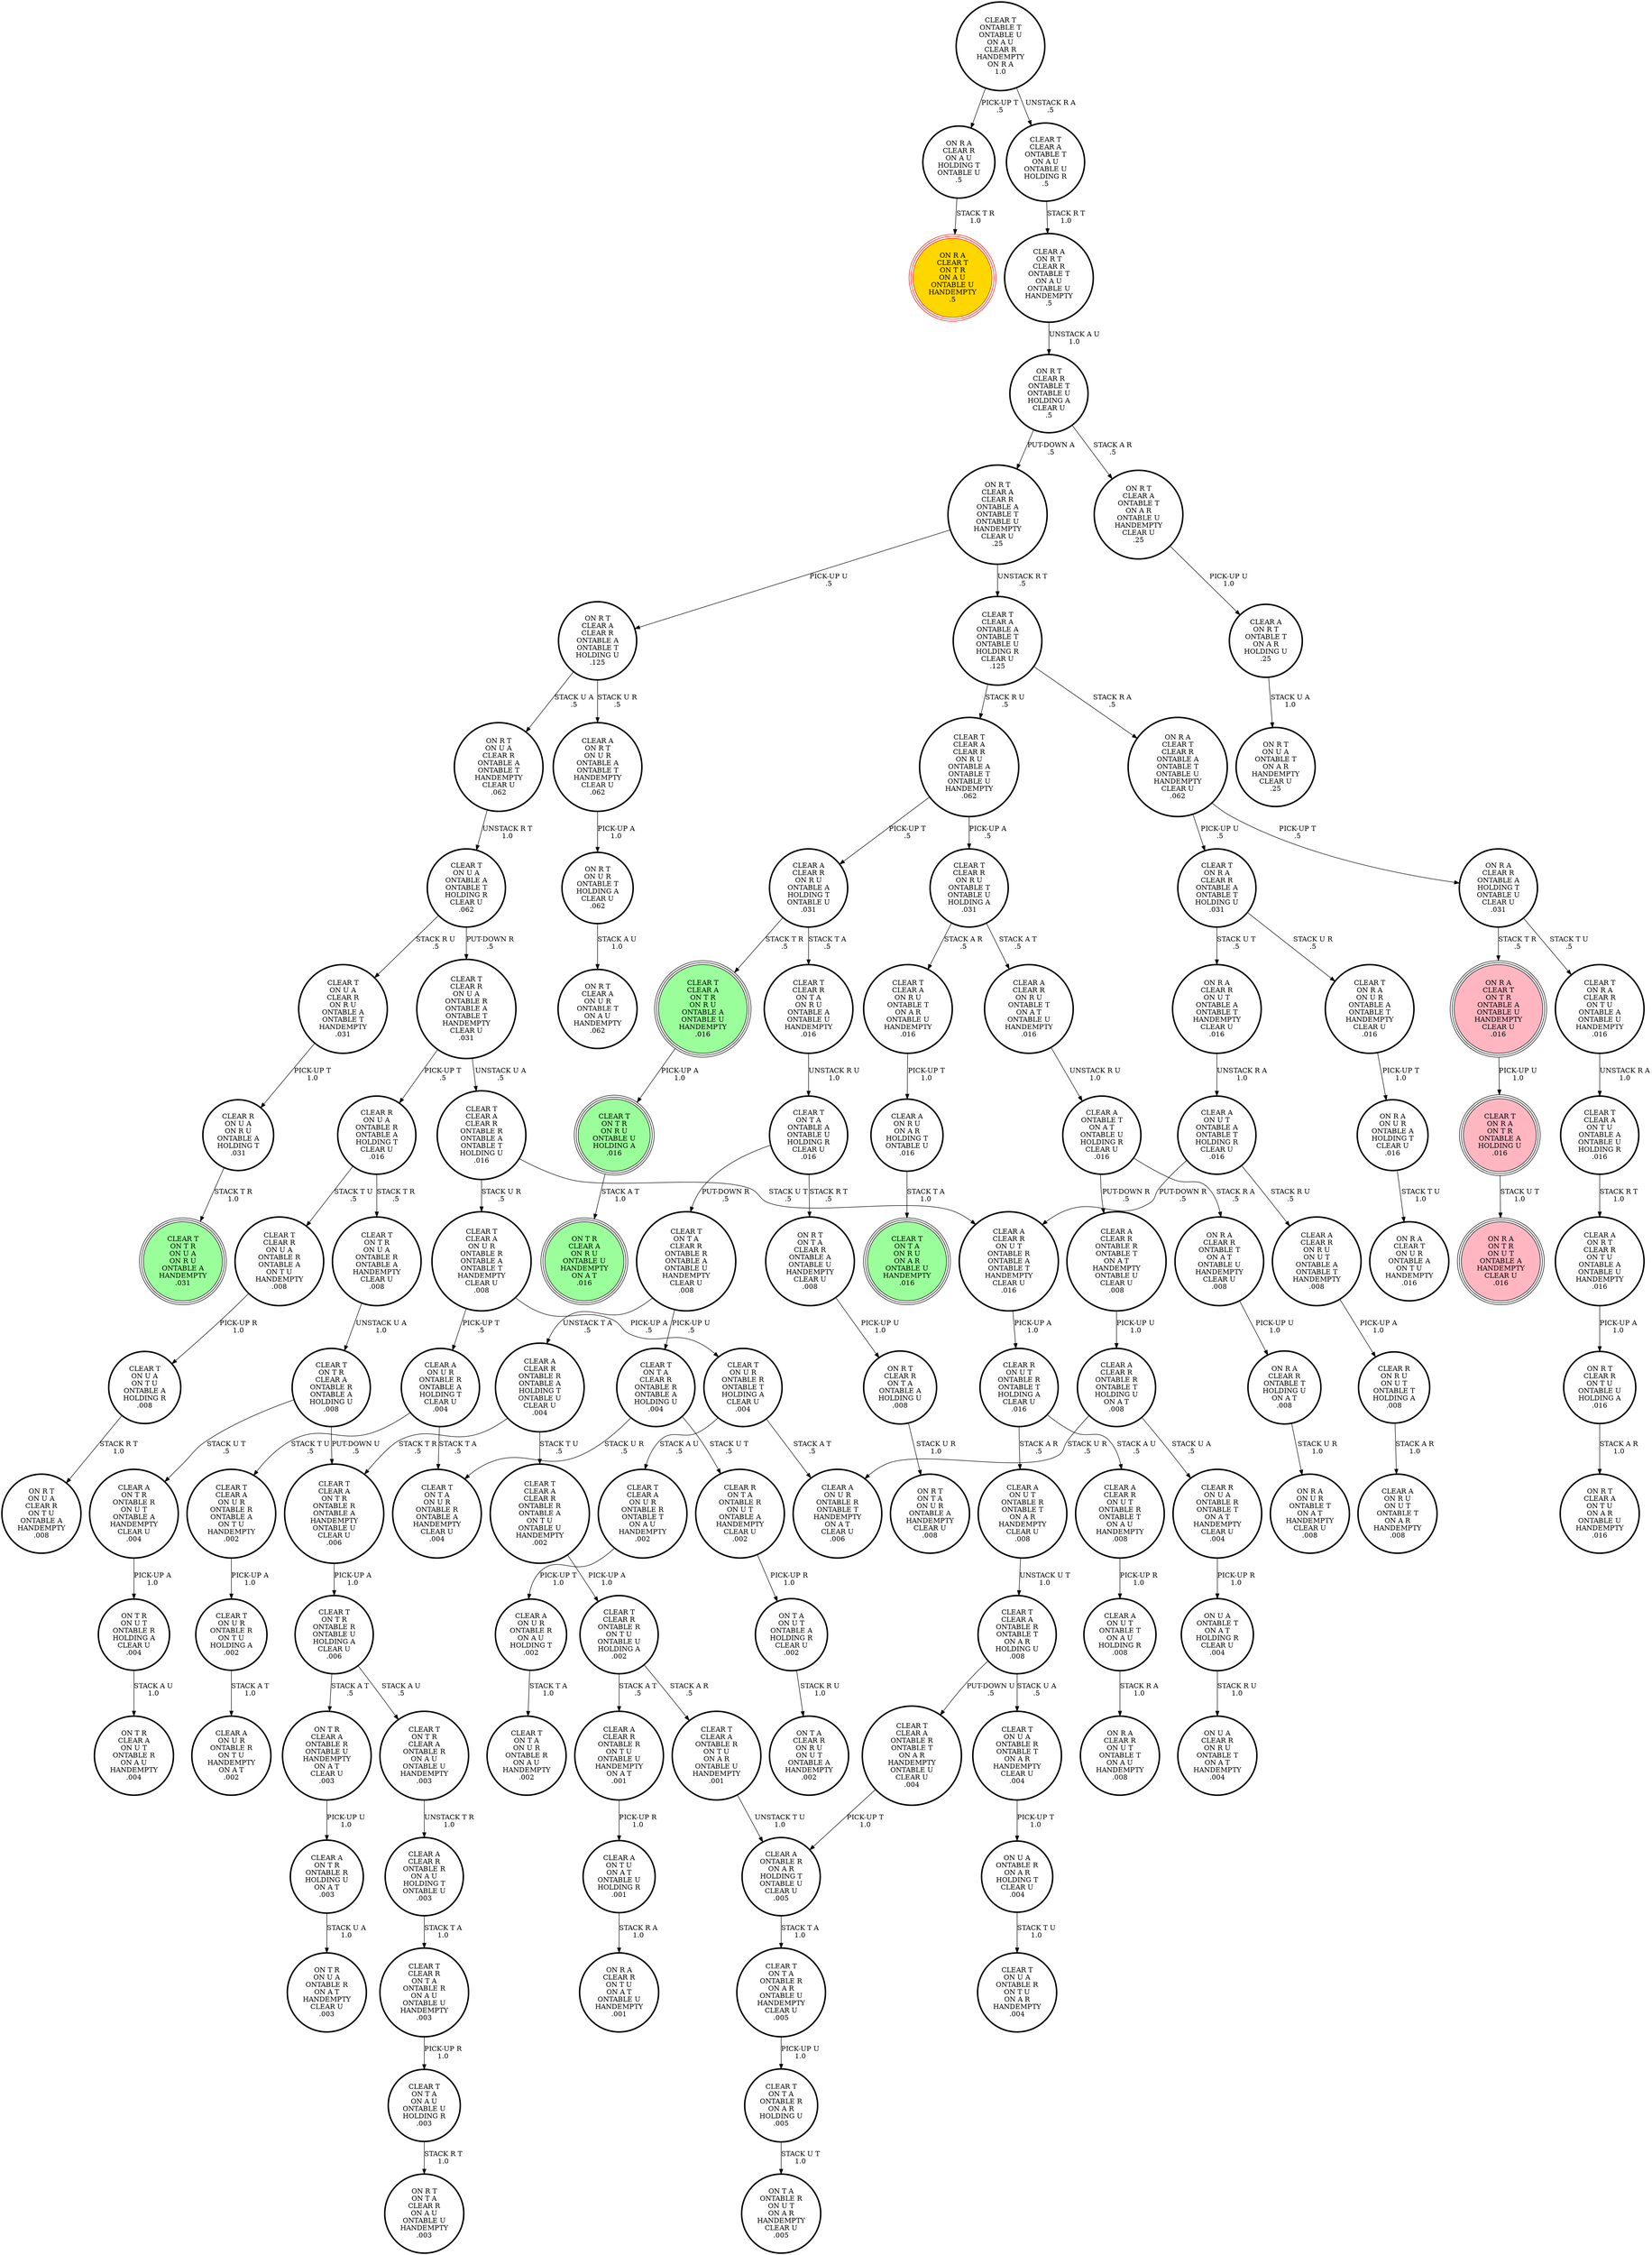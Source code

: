 digraph {
"CLEAR A\nON U R\nONTABLE R\nON A U\nHOLDING T\n.002\n" -> "CLEAR T\nON T A\nON U R\nONTABLE R\nON A U\nHANDEMPTY\n.002\n"[label="STACK T A\n1.0\n"];
"CLEAR T\nCLEAR A\nCLEAR R\nONTABLE R\nONTABLE A\nON T U\nONTABLE U\nHANDEMPTY\n.002\n" -> "CLEAR T\nCLEAR R\nONTABLE R\nON T U\nONTABLE U\nHOLDING A\n.002\n"[label="PICK-UP A\n1.0\n"];
"CLEAR A\nCLEAR R\nONTABLE R\nON T U\nONTABLE U\nHANDEMPTY\nON A T\n.001\n" -> "CLEAR A\nON T U\nON A T\nONTABLE U\nHOLDING R\n.001\n"[label="PICK-UP R\n1.0\n"];
"CLEAR T\nCLEAR A\nONTABLE A\nONTABLE T\nONTABLE U\nHOLDING R\nCLEAR U\n.125\n" -> "ON R A\nCLEAR T\nCLEAR R\nONTABLE A\nONTABLE T\nONTABLE U\nHANDEMPTY\nCLEAR U\n.062\n"[label="STACK R A\n.5\n"];
"CLEAR T\nCLEAR A\nONTABLE A\nONTABLE T\nONTABLE U\nHOLDING R\nCLEAR U\n.125\n" -> "CLEAR T\nCLEAR A\nCLEAR R\nON R U\nONTABLE A\nONTABLE T\nONTABLE U\nHANDEMPTY\n.062\n"[label="STACK R U\n.5\n"];
"ON T R\nON U T\nONTABLE R\nHOLDING A\nCLEAR U\n.004\n" -> "ON T R\nCLEAR A\nON U T\nONTABLE R\nON A U\nHANDEMPTY\n.004\n"[label="STACK A U\n1.0\n"];
"CLEAR T\nCLEAR A\nCLEAR R\nON R U\nONTABLE A\nONTABLE T\nONTABLE U\nHANDEMPTY\n.062\n" -> "CLEAR A\nCLEAR R\nON R U\nONTABLE A\nHOLDING T\nONTABLE U\n.031\n"[label="PICK-UP T\n.5\n"];
"CLEAR T\nCLEAR A\nCLEAR R\nON R U\nONTABLE A\nONTABLE T\nONTABLE U\nHANDEMPTY\n.062\n" -> "CLEAR T\nCLEAR R\nON R U\nONTABLE T\nONTABLE U\nHOLDING A\n.031\n"[label="PICK-UP A\n.5\n"];
"CLEAR A\nCLEAR R\nON R U\nON U T\nONTABLE A\nONTABLE T\nHANDEMPTY\n.008\n" -> "CLEAR R\nON R U\nON U T\nONTABLE T\nHOLDING A\n.008\n"[label="PICK-UP A\n1.0\n"];
"CLEAR T\nONTABLE T\nONTABLE U\nON A U\nCLEAR R\nHANDEMPTY\nON R A\n1.0\n" -> "ON R A\nCLEAR R\nON A U\nHOLDING T\nONTABLE U\n.5\n"[label="PICK-UP T\n.5\n"];
"CLEAR T\nONTABLE T\nONTABLE U\nON A U\nCLEAR R\nHANDEMPTY\nON R A\n1.0\n" -> "CLEAR T\nCLEAR A\nONTABLE T\nON A U\nONTABLE U\nHOLDING R\n.5\n"[label="UNSTACK R A\n.5\n"];
"CLEAR R\nON U A\nON R U\nONTABLE A\nHOLDING T\n.031\n" -> "CLEAR T\nON T R\nON U A\nON R U\nONTABLE A\nHANDEMPTY\n.031\n"[label="STACK T R\n1.0\n"];
"ON R A\nCLEAR T\nCLEAR R\nONTABLE A\nONTABLE T\nONTABLE U\nHANDEMPTY\nCLEAR U\n.062\n" -> "CLEAR T\nON R A\nCLEAR R\nONTABLE A\nONTABLE T\nHOLDING U\n.031\n"[label="PICK-UP U\n.5\n"];
"ON R A\nCLEAR T\nCLEAR R\nONTABLE A\nONTABLE T\nONTABLE U\nHANDEMPTY\nCLEAR U\n.062\n" -> "ON R A\nCLEAR R\nONTABLE A\nHOLDING T\nONTABLE U\nCLEAR U\n.031\n"[label="PICK-UP T\n.5\n"];
"ON R A\nCLEAR R\nONTABLE T\nHOLDING U\nON A T\n.008\n" -> "ON R A\nON U R\nONTABLE T\nON A T\nHANDEMPTY\nCLEAR U\n.008\n"[label="STACK U R\n1.0\n"];
"CLEAR A\nON T U\nON A T\nONTABLE U\nHOLDING R\n.001\n" -> "ON R A\nCLEAR R\nON T U\nON A T\nONTABLE U\nHANDEMPTY\n.001\n"[label="STACK R A\n1.0\n"];
"CLEAR T\nON U A\nONTABLE R\nONTABLE T\nON A R\nHANDEMPTY\nCLEAR U\n.004\n" -> "ON U A\nONTABLE R\nON A R\nHOLDING T\nCLEAR U\n.004\n"[label="PICK-UP T\n1.0\n"];
"CLEAR T\nON U A\nCLEAR R\nON R U\nONTABLE A\nONTABLE T\nHANDEMPTY\n.031\n" -> "CLEAR R\nON U A\nON R U\nONTABLE A\nHOLDING T\n.031\n"[label="PICK-UP T\n1.0\n"];
"CLEAR R\nON R U\nON U T\nONTABLE T\nHOLDING A\n.008\n" -> "CLEAR A\nON R U\nON U T\nONTABLE T\nON A R\nHANDEMPTY\n.008\n"[label="STACK A R\n1.0\n"];
"CLEAR T\nCLEAR A\nONTABLE R\nONTABLE T\nON A R\nHANDEMPTY\nONTABLE U\nCLEAR U\n.004\n" -> "CLEAR A\nONTABLE R\nON A R\nHOLDING T\nONTABLE U\nCLEAR U\n.005\n"[label="PICK-UP T\n1.0\n"];
"CLEAR A\nCLEAR R\nON U T\nONTABLE R\nONTABLE A\nONTABLE T\nHANDEMPTY\nCLEAR U\n.016\n" -> "CLEAR R\nON U T\nONTABLE R\nONTABLE T\nHOLDING A\nCLEAR U\n.016\n"[label="PICK-UP A\n1.0\n"];
"CLEAR T\nON T A\nONTABLE A\nONTABLE U\nHOLDING R\nCLEAR U\n.016\n" -> "ON R T\nON T A\nCLEAR R\nONTABLE A\nONTABLE U\nHANDEMPTY\nCLEAR U\n.008\n"[label="STACK R T\n.5\n"];
"CLEAR T\nON T A\nONTABLE A\nONTABLE U\nHOLDING R\nCLEAR U\n.016\n" -> "CLEAR T\nON T A\nCLEAR R\nONTABLE R\nONTABLE A\nONTABLE U\nHANDEMPTY\nCLEAR U\n.008\n"[label="PUT-DOWN R\n.5\n"];
"CLEAR T\nCLEAR R\nON U A\nONTABLE R\nONTABLE A\nON T U\nHANDEMPTY\n.008\n" -> "CLEAR T\nON U A\nON T U\nONTABLE A\nHOLDING R\n.008\n"[label="PICK-UP R\n1.0\n"];
"CLEAR A\nONTABLE R\nON A R\nHOLDING T\nONTABLE U\nCLEAR U\n.005\n" -> "CLEAR T\nON T A\nONTABLE R\nON A R\nONTABLE U\nHANDEMPTY\nCLEAR U\n.005\n"[label="STACK T A\n1.0\n"];
"CLEAR T\nON T A\nONTABLE R\nON A R\nHOLDING U\n.005\n" -> "ON T A\nONTABLE R\nON U T\nON A R\nHANDEMPTY\nCLEAR U\n.005\n"[label="STACK U T\n1.0\n"];
"CLEAR T\nON R A\nCLEAR R\nONTABLE A\nONTABLE T\nHOLDING U\n.031\n" -> "CLEAR T\nON R A\nON U R\nONTABLE A\nONTABLE T\nHANDEMPTY\nCLEAR U\n.016\n"[label="STACK U R\n.5\n"];
"CLEAR T\nON R A\nCLEAR R\nONTABLE A\nONTABLE T\nHOLDING U\n.031\n" -> "ON R A\nCLEAR R\nON U T\nONTABLE A\nONTABLE T\nHANDEMPTY\nCLEAR U\n.016\n"[label="STACK U T\n.5\n"];
"ON R A\nCLEAR T\nON T R\nONTABLE A\nONTABLE U\nHANDEMPTY\nCLEAR U\n.016\n" -> "CLEAR T\nON R A\nON T R\nONTABLE A\nHOLDING U\n.016\n"[label="PICK-UP U\n1.0\n"];
"ON R T\nCLEAR A\nCLEAR R\nONTABLE A\nONTABLE T\nONTABLE U\nHANDEMPTY\nCLEAR U\n.25\n" -> "ON R T\nCLEAR A\nCLEAR R\nONTABLE A\nONTABLE T\nHOLDING U\n.125\n"[label="PICK-UP U\n.5\n"];
"ON R T\nCLEAR A\nCLEAR R\nONTABLE A\nONTABLE T\nONTABLE U\nHANDEMPTY\nCLEAR U\n.25\n" -> "CLEAR T\nCLEAR A\nONTABLE A\nONTABLE T\nONTABLE U\nHOLDING R\nCLEAR U\n.125\n"[label="UNSTACK R T\n.5\n"];
"CLEAR T\nCLEAR A\nON U R\nONTABLE R\nONTABLE T\nON A U\nHANDEMPTY\n.002\n" -> "CLEAR A\nON U R\nONTABLE R\nON A U\nHOLDING T\n.002\n"[label="PICK-UP T\n1.0\n"];
"CLEAR T\nCLEAR A\nONTABLE R\nONTABLE T\nON A R\nHOLDING U\n.008\n" -> "CLEAR T\nON U A\nONTABLE R\nONTABLE T\nON A R\nHANDEMPTY\nCLEAR U\n.004\n"[label="STACK U A\n.5\n"];
"CLEAR T\nCLEAR A\nONTABLE R\nONTABLE T\nON A R\nHOLDING U\n.008\n" -> "CLEAR T\nCLEAR A\nONTABLE R\nONTABLE T\nON A R\nHANDEMPTY\nONTABLE U\nCLEAR U\n.004\n"[label="PUT-DOWN U\n.5\n"];
"CLEAR A\nCLEAR R\nON U T\nONTABLE R\nONTABLE T\nON A U\nHANDEMPTY\n.008\n" -> "CLEAR A\nON U T\nONTABLE T\nON A U\nHOLDING R\n.008\n"[label="PICK-UP R\n1.0\n"];
"CLEAR R\nON T A\nONTABLE R\nON U T\nONTABLE A\nHANDEMPTY\nCLEAR U\n.002\n" -> "ON T A\nON U T\nONTABLE A\nHOLDING R\nCLEAR U\n.002\n"[label="PICK-UP R\n1.0\n"];
"CLEAR A\nCLEAR R\nON R U\nONTABLE A\nHOLDING T\nONTABLE U\n.031\n" -> "CLEAR T\nCLEAR A\nON T R\nON R U\nONTABLE A\nONTABLE U\nHANDEMPTY\n.016\n"[label="STACK T R\n.5\n"];
"CLEAR A\nCLEAR R\nON R U\nONTABLE A\nHOLDING T\nONTABLE U\n.031\n" -> "CLEAR T\nCLEAR R\nON T A\nON R U\nONTABLE A\nONTABLE U\nHANDEMPTY\n.016\n"[label="STACK T A\n.5\n"];
"CLEAR A\nON R T\nON U R\nONTABLE A\nONTABLE T\nHANDEMPTY\nCLEAR U\n.062\n" -> "ON R T\nON U R\nONTABLE T\nHOLDING A\nCLEAR U\n.062\n"[label="PICK-UP A\n1.0\n"];
"CLEAR T\nON T R\nON R U\nONTABLE U\nHOLDING A\n.016\n" -> "ON T R\nCLEAR A\nON R U\nONTABLE U\nHANDEMPTY\nON A T\n.016\n"[label="STACK A T\n1.0\n"];
"CLEAR T\nON T A\nON A U\nONTABLE U\nHOLDING R\n.003\n" -> "ON R T\nON T A\nCLEAR R\nON A U\nONTABLE U\nHANDEMPTY\n.003\n"[label="STACK R T\n1.0\n"];
"CLEAR R\nON U A\nONTABLE R\nONTABLE T\nON A T\nHANDEMPTY\nCLEAR U\n.004\n" -> "ON U A\nONTABLE T\nON A T\nHOLDING R\nCLEAR U\n.004\n"[label="PICK-UP R\n1.0\n"];
"CLEAR T\nON U R\nONTABLE R\nONTABLE T\nHOLDING A\nCLEAR U\n.004\n" -> "CLEAR A\nON U R\nONTABLE R\nONTABLE T\nHANDEMPTY\nON A T\nCLEAR U\n.006\n"[label="STACK A T\n.5\n"];
"CLEAR T\nON U R\nONTABLE R\nONTABLE T\nHOLDING A\nCLEAR U\n.004\n" -> "CLEAR T\nCLEAR A\nON U R\nONTABLE R\nONTABLE T\nON A U\nHANDEMPTY\n.002\n"[label="STACK A U\n.5\n"];
"CLEAR T\nON T A\nONTABLE R\nON A R\nONTABLE U\nHANDEMPTY\nCLEAR U\n.005\n" -> "CLEAR T\nON T A\nONTABLE R\nON A R\nHOLDING U\n.005\n"[label="PICK-UP U\n1.0\n"];
"ON R T\nCLEAR A\nONTABLE T\nON A R\nONTABLE U\nHANDEMPTY\nCLEAR U\n.25\n" -> "CLEAR A\nON R T\nONTABLE T\nON A R\nHOLDING U\n.25\n"[label="PICK-UP U\n1.0\n"];
"ON R T\nCLEAR R\nON T U\nONTABLE U\nHOLDING A\n.016\n" -> "ON R T\nCLEAR A\nON T U\nON A R\nONTABLE U\nHANDEMPTY\n.016\n"[label="STACK A R\n1.0\n"];
"CLEAR A\nON U T\nONTABLE T\nON A U\nHOLDING R\n.008\n" -> "ON R A\nCLEAR R\nON U T\nONTABLE T\nON A U\nHANDEMPTY\n.008\n"[label="STACK R A\n1.0\n"];
"CLEAR A\nCLEAR R\nONTABLE R\nONTABLE T\nHOLDING U\nON A T\n.008\n" -> "CLEAR R\nON U A\nONTABLE R\nONTABLE T\nON A T\nHANDEMPTY\nCLEAR U\n.004\n"[label="STACK U A\n.5\n"];
"CLEAR A\nCLEAR R\nONTABLE R\nONTABLE T\nHOLDING U\nON A T\n.008\n" -> "CLEAR A\nON U R\nONTABLE R\nONTABLE T\nHANDEMPTY\nON A T\nCLEAR U\n.006\n"[label="STACK U R\n.5\n"];
"CLEAR A\nON U T\nONTABLE A\nONTABLE T\nHOLDING R\nCLEAR U\n.016\n" -> "CLEAR A\nCLEAR R\nON R U\nON U T\nONTABLE A\nONTABLE T\nHANDEMPTY\n.008\n"[label="STACK R U\n.5\n"];
"CLEAR A\nON U T\nONTABLE A\nONTABLE T\nHOLDING R\nCLEAR U\n.016\n" -> "CLEAR A\nCLEAR R\nON U T\nONTABLE R\nONTABLE A\nONTABLE T\nHANDEMPTY\nCLEAR U\n.016\n"[label="PUT-DOWN R\n.5\n"];
"CLEAR A\nON R U\nON A R\nHOLDING T\nONTABLE U\n.016\n" -> "CLEAR T\nON T A\nON R U\nON A R\nONTABLE U\nHANDEMPTY\n.016\n"[label="STACK T A\n1.0\n"];
"CLEAR A\nONTABLE T\nON A T\nONTABLE U\nHOLDING R\nCLEAR U\n.016\n" -> "CLEAR A\nCLEAR R\nONTABLE R\nONTABLE T\nON A T\nHANDEMPTY\nONTABLE U\nCLEAR U\n.008\n"[label="PUT-DOWN R\n.5\n"];
"CLEAR A\nONTABLE T\nON A T\nONTABLE U\nHOLDING R\nCLEAR U\n.016\n" -> "ON R A\nCLEAR R\nONTABLE T\nON A T\nONTABLE U\nHANDEMPTY\nCLEAR U\n.008\n"[label="STACK R A\n.5\n"];
"CLEAR A\nCLEAR R\nONTABLE R\nONTABLE A\nHOLDING T\nONTABLE U\nCLEAR U\n.004\n" -> "CLEAR T\nCLEAR A\nCLEAR R\nONTABLE R\nONTABLE A\nON T U\nONTABLE U\nHANDEMPTY\n.002\n"[label="STACK T U\n.5\n"];
"CLEAR A\nCLEAR R\nONTABLE R\nONTABLE A\nHOLDING T\nONTABLE U\nCLEAR U\n.004\n" -> "CLEAR T\nCLEAR A\nON T R\nONTABLE R\nONTABLE A\nHANDEMPTY\nONTABLE U\nCLEAR U\n.006\n"[label="STACK T R\n.5\n"];
"CLEAR A\nON T R\nONTABLE R\nON U T\nONTABLE A\nHANDEMPTY\nCLEAR U\n.004\n" -> "ON T R\nON U T\nONTABLE R\nHOLDING A\nCLEAR U\n.004\n"[label="PICK-UP A\n1.0\n"];
"CLEAR T\nCLEAR A\nON R U\nONTABLE T\nON A R\nONTABLE U\nHANDEMPTY\n.016\n" -> "CLEAR A\nON R U\nON A R\nHOLDING T\nONTABLE U\n.016\n"[label="PICK-UP T\n1.0\n"];
"ON R A\nCLEAR R\nON A U\nHOLDING T\nONTABLE U\n.5\n" -> "ON R A\nCLEAR T\nON T R\nON A U\nONTABLE U\nHANDEMPTY\n.5\n"[label="STACK T R\n1.0\n"];
"ON R T\nCLEAR R\nON T A\nONTABLE A\nHOLDING U\n.008\n" -> "ON R T\nON T A\nON U R\nONTABLE A\nHANDEMPTY\nCLEAR U\n.008\n"[label="STACK U R\n1.0\n"];
"CLEAR T\nCLEAR A\nCLEAR R\nONTABLE R\nONTABLE A\nONTABLE T\nHOLDING U\n.016\n" -> "CLEAR T\nCLEAR A\nON U R\nONTABLE R\nONTABLE A\nONTABLE T\nHANDEMPTY\nCLEAR U\n.008\n"[label="STACK U R\n.5\n"];
"CLEAR T\nCLEAR A\nCLEAR R\nONTABLE R\nONTABLE A\nONTABLE T\nHOLDING U\n.016\n" -> "CLEAR A\nCLEAR R\nON U T\nONTABLE R\nONTABLE A\nONTABLE T\nHANDEMPTY\nCLEAR U\n.016\n"[label="STACK U T\n.5\n"];
"CLEAR T\nON R A\nON T R\nONTABLE A\nHOLDING U\n.016\n" -> "ON R A\nON T R\nON U T\nONTABLE A\nHANDEMPTY\nCLEAR U\n.016\n"[label="STACK U T\n1.0\n"];
"CLEAR A\nCLEAR R\nON R U\nONTABLE T\nON A T\nONTABLE U\nHANDEMPTY\n.016\n" -> "CLEAR A\nONTABLE T\nON A T\nONTABLE U\nHOLDING R\nCLEAR U\n.016\n"[label="UNSTACK R U\n1.0\n"];
"CLEAR T\nON U R\nONTABLE R\nON T U\nHOLDING A\n.002\n" -> "CLEAR A\nON U R\nONTABLE R\nON T U\nHANDEMPTY\nON A T\n.002\n"[label="STACK A T\n1.0\n"];
"CLEAR T\nCLEAR R\nON T A\nONTABLE R\nON A U\nONTABLE U\nHANDEMPTY\n.003\n" -> "CLEAR T\nON T A\nON A U\nONTABLE U\nHOLDING R\n.003\n"[label="PICK-UP R\n1.0\n"];
"ON U A\nONTABLE R\nON A R\nHOLDING T\nCLEAR U\n.004\n" -> "CLEAR T\nON U A\nONTABLE R\nON T U\nON A R\nHANDEMPTY\n.004\n"[label="STACK T U\n1.0\n"];
"CLEAR T\nCLEAR A\nON T U\nONTABLE A\nONTABLE U\nHOLDING R\n.016\n" -> "CLEAR A\nON R T\nCLEAR R\nON T U\nONTABLE A\nONTABLE U\nHANDEMPTY\n.016\n"[label="STACK R T\n1.0\n"];
"CLEAR T\nCLEAR A\nONTABLE T\nON A U\nONTABLE U\nHOLDING R\n.5\n" -> "CLEAR A\nON R T\nCLEAR R\nONTABLE T\nON A U\nONTABLE U\nHANDEMPTY\n.5\n"[label="STACK R T\n1.0\n"];
"CLEAR T\nCLEAR A\nON U R\nONTABLE R\nONTABLE A\nONTABLE T\nHANDEMPTY\nCLEAR U\n.008\n" -> "CLEAR T\nON U R\nONTABLE R\nONTABLE T\nHOLDING A\nCLEAR U\n.004\n"[label="PICK-UP A\n.5\n"];
"CLEAR T\nCLEAR A\nON U R\nONTABLE R\nONTABLE A\nONTABLE T\nHANDEMPTY\nCLEAR U\n.008\n" -> "CLEAR A\nON U R\nONTABLE R\nONTABLE A\nHOLDING T\nCLEAR U\n.004\n"[label="PICK-UP T\n.5\n"];
"ON R A\nCLEAR R\nONTABLE A\nHOLDING T\nONTABLE U\nCLEAR U\n.031\n" -> "ON R A\nCLEAR T\nON T R\nONTABLE A\nONTABLE U\nHANDEMPTY\nCLEAR U\n.016\n"[label="STACK T R\n.5\n"];
"ON R A\nCLEAR R\nONTABLE A\nHOLDING T\nONTABLE U\nCLEAR U\n.031\n" -> "CLEAR T\nON R A\nCLEAR R\nON T U\nONTABLE A\nONTABLE U\nHANDEMPTY\n.016\n"[label="STACK T U\n.5\n"];
"CLEAR T\nON T A\nCLEAR R\nONTABLE R\nONTABLE A\nONTABLE U\nHANDEMPTY\nCLEAR U\n.008\n" -> "CLEAR A\nCLEAR R\nONTABLE R\nONTABLE A\nHOLDING T\nONTABLE U\nCLEAR U\n.004\n"[label="UNSTACK T A\n.5\n"];
"CLEAR T\nON T A\nCLEAR R\nONTABLE R\nONTABLE A\nONTABLE U\nHANDEMPTY\nCLEAR U\n.008\n" -> "CLEAR T\nON T A\nCLEAR R\nONTABLE R\nONTABLE A\nHOLDING U\n.004\n"[label="PICK-UP U\n.5\n"];
"CLEAR T\nON T R\nCLEAR A\nONTABLE R\nONTABLE A\nHOLDING U\n.008\n" -> "CLEAR T\nCLEAR A\nON T R\nONTABLE R\nONTABLE A\nHANDEMPTY\nONTABLE U\nCLEAR U\n.006\n"[label="PUT-DOWN U\n.5\n"];
"CLEAR T\nON T R\nCLEAR A\nONTABLE R\nONTABLE A\nHOLDING U\n.008\n" -> "CLEAR A\nON T R\nONTABLE R\nON U T\nONTABLE A\nHANDEMPTY\nCLEAR U\n.004\n"[label="STACK U T\n.5\n"];
"CLEAR T\nCLEAR A\nON T R\nONTABLE R\nONTABLE A\nHANDEMPTY\nONTABLE U\nCLEAR U\n.006\n" -> "CLEAR T\nON T R\nONTABLE R\nONTABLE U\nHOLDING A\nCLEAR U\n.006\n"[label="PICK-UP A\n1.0\n"];
"CLEAR A\nON R T\nCLEAR R\nON T U\nONTABLE A\nONTABLE U\nHANDEMPTY\n.016\n" -> "ON R T\nCLEAR R\nON T U\nONTABLE U\nHOLDING A\n.016\n"[label="PICK-UP A\n1.0\n"];
"CLEAR T\nON T A\nCLEAR R\nONTABLE R\nONTABLE A\nHOLDING U\n.004\n" -> "CLEAR T\nON T A\nON U R\nONTABLE R\nONTABLE A\nHANDEMPTY\nCLEAR U\n.004\n"[label="STACK U R\n.5\n"];
"CLEAR T\nON T A\nCLEAR R\nONTABLE R\nONTABLE A\nHOLDING U\n.004\n" -> "CLEAR R\nON T A\nONTABLE R\nON U T\nONTABLE A\nHANDEMPTY\nCLEAR U\n.002\n"[label="STACK U T\n.5\n"];
"ON U A\nONTABLE T\nON A T\nHOLDING R\nCLEAR U\n.004\n" -> "ON U A\nCLEAR R\nON R U\nONTABLE T\nON A T\nHANDEMPTY\n.004\n"[label="STACK R U\n1.0\n"];
"CLEAR R\nON U T\nONTABLE R\nONTABLE T\nHOLDING A\nCLEAR U\n.016\n" -> "CLEAR A\nCLEAR R\nON U T\nONTABLE R\nONTABLE T\nON A U\nHANDEMPTY\n.008\n"[label="STACK A U\n.5\n"];
"CLEAR R\nON U T\nONTABLE R\nONTABLE T\nHOLDING A\nCLEAR U\n.016\n" -> "CLEAR A\nON U T\nONTABLE R\nONTABLE T\nON A R\nHANDEMPTY\nCLEAR U\n.008\n"[label="STACK A R\n.5\n"];
"CLEAR T\nCLEAR R\nONTABLE R\nON T U\nONTABLE U\nHOLDING A\n.002\n" -> "CLEAR T\nCLEAR A\nONTABLE R\nON T U\nON A R\nONTABLE U\nHANDEMPTY\n.001\n"[label="STACK A R\n.5\n"];
"CLEAR T\nCLEAR R\nONTABLE R\nON T U\nONTABLE U\nHOLDING A\n.002\n" -> "CLEAR A\nCLEAR R\nONTABLE R\nON T U\nONTABLE U\nHANDEMPTY\nON A T\n.001\n"[label="STACK A T\n.5\n"];
"ON T R\nCLEAR A\nONTABLE R\nONTABLE U\nHANDEMPTY\nON A T\nCLEAR U\n.003\n" -> "CLEAR A\nON T R\nONTABLE R\nHOLDING U\nON A T\n.003\n"[label="PICK-UP U\n1.0\n"];
"CLEAR A\nON U R\nONTABLE R\nONTABLE A\nHOLDING T\nCLEAR U\n.004\n" -> "CLEAR T\nCLEAR A\nON U R\nONTABLE R\nONTABLE A\nON T U\nHANDEMPTY\n.002\n"[label="STACK T U\n.5\n"];
"CLEAR A\nON U R\nONTABLE R\nONTABLE A\nHOLDING T\nCLEAR U\n.004\n" -> "CLEAR T\nON T A\nON U R\nONTABLE R\nONTABLE A\nHANDEMPTY\nCLEAR U\n.004\n"[label="STACK T A\n.5\n"];
"ON R T\nON U R\nONTABLE T\nHOLDING A\nCLEAR U\n.062\n" -> "ON R T\nCLEAR A\nON U R\nONTABLE T\nON A U\nHANDEMPTY\n.062\n"[label="STACK A U\n1.0\n"];
"CLEAR A\nON R T\nCLEAR R\nONTABLE T\nON A U\nONTABLE U\nHANDEMPTY\n.5\n" -> "ON R T\nCLEAR R\nONTABLE T\nONTABLE U\nHOLDING A\nCLEAR U\n.5\n"[label="UNSTACK A U\n1.0\n"];
"CLEAR T\nCLEAR A\nON T R\nON R U\nONTABLE A\nONTABLE U\nHANDEMPTY\n.016\n" -> "CLEAR T\nON T R\nON R U\nONTABLE U\nHOLDING A\n.016\n"[label="PICK-UP A\n1.0\n"];
"ON R A\nCLEAR R\nONTABLE T\nON A T\nONTABLE U\nHANDEMPTY\nCLEAR U\n.008\n" -> "ON R A\nCLEAR R\nONTABLE T\nHOLDING U\nON A T\n.008\n"[label="PICK-UP U\n1.0\n"];
"CLEAR T\nON U A\nON T U\nONTABLE A\nHOLDING R\n.008\n" -> "ON R T\nON U A\nCLEAR R\nON T U\nONTABLE A\nHANDEMPTY\n.008\n"[label="STACK R T\n1.0\n"];
"CLEAR T\nCLEAR R\nON R U\nONTABLE T\nONTABLE U\nHOLDING A\n.031\n" -> "CLEAR A\nCLEAR R\nON R U\nONTABLE T\nON A T\nONTABLE U\nHANDEMPTY\n.016\n"[label="STACK A T\n.5\n"];
"CLEAR T\nCLEAR R\nON R U\nONTABLE T\nONTABLE U\nHOLDING A\n.031\n" -> "CLEAR T\nCLEAR A\nON R U\nONTABLE T\nON A R\nONTABLE U\nHANDEMPTY\n.016\n"[label="STACK A R\n.5\n"];
"CLEAR R\nON U A\nONTABLE R\nONTABLE A\nHOLDING T\nCLEAR U\n.016\n" -> "CLEAR T\nCLEAR R\nON U A\nONTABLE R\nONTABLE A\nON T U\nHANDEMPTY\n.008\n"[label="STACK T U\n.5\n"];
"CLEAR R\nON U A\nONTABLE R\nONTABLE A\nHOLDING T\nCLEAR U\n.016\n" -> "CLEAR T\nON T R\nON U A\nONTABLE R\nONTABLE A\nHANDEMPTY\nCLEAR U\n.008\n"[label="STACK T R\n.5\n"];
"CLEAR T\nCLEAR R\nON T A\nON R U\nONTABLE A\nONTABLE U\nHANDEMPTY\n.016\n" -> "CLEAR T\nON T A\nONTABLE A\nONTABLE U\nHOLDING R\nCLEAR U\n.016\n"[label="UNSTACK R U\n1.0\n"];
"CLEAR T\nCLEAR A\nON U R\nONTABLE R\nONTABLE A\nON T U\nHANDEMPTY\n.002\n" -> "CLEAR T\nON U R\nONTABLE R\nON T U\nHOLDING A\n.002\n"[label="PICK-UP A\n1.0\n"];
"ON R T\nCLEAR A\nCLEAR R\nONTABLE A\nONTABLE T\nHOLDING U\n.125\n" -> "CLEAR A\nON R T\nON U R\nONTABLE A\nONTABLE T\nHANDEMPTY\nCLEAR U\n.062\n"[label="STACK U R\n.5\n"];
"ON R T\nCLEAR A\nCLEAR R\nONTABLE A\nONTABLE T\nHOLDING U\n.125\n" -> "ON R T\nON U A\nCLEAR R\nONTABLE A\nONTABLE T\nHANDEMPTY\nCLEAR U\n.062\n"[label="STACK U A\n.5\n"];
"ON R A\nON U R\nONTABLE A\nHOLDING T\nCLEAR U\n.016\n" -> "ON R A\nCLEAR T\nON U R\nONTABLE A\nON T U\nHANDEMPTY\n.016\n"[label="STACK T U\n1.0\n"];
"CLEAR T\nCLEAR R\nON U A\nONTABLE R\nONTABLE A\nONTABLE T\nHANDEMPTY\nCLEAR U\n.031\n" -> "CLEAR R\nON U A\nONTABLE R\nONTABLE A\nHOLDING T\nCLEAR U\n.016\n"[label="PICK-UP T\n.5\n"];
"CLEAR T\nCLEAR R\nON U A\nONTABLE R\nONTABLE A\nONTABLE T\nHANDEMPTY\nCLEAR U\n.031\n" -> "CLEAR T\nCLEAR A\nCLEAR R\nONTABLE R\nONTABLE A\nONTABLE T\nHOLDING U\n.016\n"[label="UNSTACK U A\n.5\n"];
"CLEAR T\nON U A\nONTABLE A\nONTABLE T\nHOLDING R\nCLEAR U\n.062\n" -> "CLEAR T\nCLEAR R\nON U A\nONTABLE R\nONTABLE A\nONTABLE T\nHANDEMPTY\nCLEAR U\n.031\n"[label="PUT-DOWN R\n.5\n"];
"CLEAR T\nON U A\nONTABLE A\nONTABLE T\nHOLDING R\nCLEAR U\n.062\n" -> "CLEAR T\nON U A\nCLEAR R\nON R U\nONTABLE A\nONTABLE T\nHANDEMPTY\n.031\n"[label="STACK R U\n.5\n"];
"CLEAR T\nCLEAR A\nONTABLE R\nON T U\nON A R\nONTABLE U\nHANDEMPTY\n.001\n" -> "CLEAR A\nONTABLE R\nON A R\nHOLDING T\nONTABLE U\nCLEAR U\n.005\n"[label="UNSTACK T U\n1.0\n"];
"CLEAR A\nON U T\nONTABLE R\nONTABLE T\nON A R\nHANDEMPTY\nCLEAR U\n.008\n" -> "CLEAR T\nCLEAR A\nONTABLE R\nONTABLE T\nON A R\nHOLDING U\n.008\n"[label="UNSTACK U T\n1.0\n"];
"CLEAR A\nCLEAR R\nONTABLE R\nONTABLE T\nON A T\nHANDEMPTY\nONTABLE U\nCLEAR U\n.008\n" -> "CLEAR A\nCLEAR R\nONTABLE R\nONTABLE T\nHOLDING U\nON A T\n.008\n"[label="PICK-UP U\n1.0\n"];
"CLEAR A\nON R T\nONTABLE T\nON A R\nHOLDING U\n.25\n" -> "ON R T\nON U A\nONTABLE T\nON A R\nHANDEMPTY\nCLEAR U\n.25\n"[label="STACK U A\n1.0\n"];
"CLEAR T\nON T R\nCLEAR A\nONTABLE R\nON A U\nONTABLE U\nHANDEMPTY\n.003\n" -> "CLEAR A\nCLEAR R\nONTABLE R\nON A U\nHOLDING T\nONTABLE U\n.003\n"[label="UNSTACK T R\n1.0\n"];
"CLEAR T\nON T R\nON U A\nONTABLE R\nONTABLE A\nHANDEMPTY\nCLEAR U\n.008\n" -> "CLEAR T\nON T R\nCLEAR A\nONTABLE R\nONTABLE A\nHOLDING U\n.008\n"[label="UNSTACK U A\n1.0\n"];
"ON R T\nON U A\nCLEAR R\nONTABLE A\nONTABLE T\nHANDEMPTY\nCLEAR U\n.062\n" -> "CLEAR T\nON U A\nONTABLE A\nONTABLE T\nHOLDING R\nCLEAR U\n.062\n"[label="UNSTACK R T\n1.0\n"];
"CLEAR T\nON R A\nCLEAR R\nON T U\nONTABLE A\nONTABLE U\nHANDEMPTY\n.016\n" -> "CLEAR T\nCLEAR A\nON T U\nONTABLE A\nONTABLE U\nHOLDING R\n.016\n"[label="UNSTACK R A\n1.0\n"];
"CLEAR A\nON T R\nONTABLE R\nHOLDING U\nON A T\n.003\n" -> "ON T R\nON U A\nONTABLE R\nON A T\nHANDEMPTY\nCLEAR U\n.003\n"[label="STACK U A\n1.0\n"];
"ON T A\nON U T\nONTABLE A\nHOLDING R\nCLEAR U\n.002\n" -> "ON T A\nCLEAR R\nON R U\nON U T\nONTABLE A\nHANDEMPTY\n.002\n"[label="STACK R U\n1.0\n"];
"CLEAR A\nCLEAR R\nONTABLE R\nON A U\nHOLDING T\nONTABLE U\n.003\n" -> "CLEAR T\nCLEAR R\nON T A\nONTABLE R\nON A U\nONTABLE U\nHANDEMPTY\n.003\n"[label="STACK T A\n1.0\n"];
"CLEAR T\nON T R\nONTABLE R\nONTABLE U\nHOLDING A\nCLEAR U\n.006\n" -> "CLEAR T\nON T R\nCLEAR A\nONTABLE R\nON A U\nONTABLE U\nHANDEMPTY\n.003\n"[label="STACK A U\n.5\n"];
"CLEAR T\nON T R\nONTABLE R\nONTABLE U\nHOLDING A\nCLEAR U\n.006\n" -> "ON T R\nCLEAR A\nONTABLE R\nONTABLE U\nHANDEMPTY\nON A T\nCLEAR U\n.003\n"[label="STACK A T\n.5\n"];
"CLEAR T\nON R A\nON U R\nONTABLE A\nONTABLE T\nHANDEMPTY\nCLEAR U\n.016\n" -> "ON R A\nON U R\nONTABLE A\nHOLDING T\nCLEAR U\n.016\n"[label="PICK-UP T\n1.0\n"];
"ON R T\nON T A\nCLEAR R\nONTABLE A\nONTABLE U\nHANDEMPTY\nCLEAR U\n.008\n" -> "ON R T\nCLEAR R\nON T A\nONTABLE A\nHOLDING U\n.008\n"[label="PICK-UP U\n1.0\n"];
"ON R A\nCLEAR R\nON U T\nONTABLE A\nONTABLE T\nHANDEMPTY\nCLEAR U\n.016\n" -> "CLEAR A\nON U T\nONTABLE A\nONTABLE T\nHOLDING R\nCLEAR U\n.016\n"[label="UNSTACK R A\n1.0\n"];
"ON R T\nCLEAR R\nONTABLE T\nONTABLE U\nHOLDING A\nCLEAR U\n.5\n" -> "ON R T\nCLEAR A\nCLEAR R\nONTABLE A\nONTABLE T\nONTABLE U\nHANDEMPTY\nCLEAR U\n.25\n"[label="PUT-DOWN A\n.5\n"];
"ON R T\nCLEAR R\nONTABLE T\nONTABLE U\nHOLDING A\nCLEAR U\n.5\n" -> "ON R T\nCLEAR A\nONTABLE T\nON A R\nONTABLE U\nHANDEMPTY\nCLEAR U\n.25\n"[label="STACK A R\n.5\n"];
"CLEAR T\nON T R\nON U A\nON R U\nONTABLE A\nHANDEMPTY\n.031\n" [shape=circle, style=filled, fillcolor=palegreen1, peripheries=3];
"CLEAR A\nON R U\nON U T\nONTABLE T\nON A R\nHANDEMPTY\n.008\n" [shape=circle, penwidth=3];
"ON R T\nON U A\nONTABLE T\nON A R\nHANDEMPTY\nCLEAR U\n.25\n" [shape=circle, penwidth=3];
"ON R A\nON U R\nONTABLE T\nON A T\nHANDEMPTY\nCLEAR U\n.008\n" [shape=circle, penwidth=3];
"CLEAR A\nON U R\nONTABLE R\nON T U\nHANDEMPTY\nON A T\n.002\n" [shape=circle, penwidth=3];
"CLEAR A\nON U R\nONTABLE R\nONTABLE T\nHANDEMPTY\nON A T\nCLEAR U\n.006\n" [shape=circle, penwidth=3];
"CLEAR T\nON T A\nON U R\nONTABLE R\nON A U\nHANDEMPTY\n.002\n" [shape=circle, penwidth=3];
"CLEAR T\nON U A\nONTABLE R\nON T U\nON A R\nHANDEMPTY\n.004\n" [shape=circle, penwidth=3];
"CLEAR T\nON T A\nON U R\nONTABLE R\nONTABLE A\nHANDEMPTY\nCLEAR U\n.004\n" [shape=circle, penwidth=3];
"ON R T\nON T A\nCLEAR R\nON A U\nONTABLE U\nHANDEMPTY\n.003\n" [shape=circle, penwidth=3];
"ON R T\nON U A\nCLEAR R\nON T U\nONTABLE A\nHANDEMPTY\n.008\n" [shape=circle, penwidth=3];
"ON R A\nON T R\nON U T\nONTABLE A\nHANDEMPTY\nCLEAR U\n.016\n" [shape=circle, style=filled, fillcolor=lightpink, peripheries=3];
"ON R T\nCLEAR A\nON T U\nON A R\nONTABLE U\nHANDEMPTY\n.016\n" [shape=circle, penwidth=3];
"ON R A\nCLEAR R\nON U T\nONTABLE T\nON A U\nHANDEMPTY\n.008\n" [shape=circle, penwidth=3];
"ON T R\nCLEAR A\nON R U\nONTABLE U\nHANDEMPTY\nON A T\n.016\n" [shape=circle, style=filled, fillcolor=palegreen1, peripheries=3];
"ON T A\nONTABLE R\nON U T\nON A R\nHANDEMPTY\nCLEAR U\n.005\n" [shape=circle, penwidth=3];
"CLEAR T\nON T A\nON R U\nON A R\nONTABLE U\nHANDEMPTY\n.016\n" [shape=circle, style=filled, fillcolor=palegreen1, peripheries=3];
"ON R T\nCLEAR A\nON U R\nONTABLE T\nON A U\nHANDEMPTY\n.062\n" [shape=circle, penwidth=3];
"ON R A\nCLEAR T\nON T R\nON A U\nONTABLE U\nHANDEMPTY\n.5\n" [shape=circle, style=filled color=red, fillcolor=gold, peripheries=3];
"ON R A\nCLEAR R\nON T U\nON A T\nONTABLE U\nHANDEMPTY\n.001\n" [shape=circle, penwidth=3];
"ON U A\nCLEAR R\nON R U\nONTABLE T\nON A T\nHANDEMPTY\n.004\n" [shape=circle, penwidth=3];
"ON T R\nON U A\nONTABLE R\nON A T\nHANDEMPTY\nCLEAR U\n.003\n" [shape=circle, penwidth=3];
"ON T R\nCLEAR A\nON U T\nONTABLE R\nON A U\nHANDEMPTY\n.004\n" [shape=circle, penwidth=3];
"ON R A\nCLEAR T\nON U R\nONTABLE A\nON T U\nHANDEMPTY\n.016\n" [shape=circle, penwidth=3];
"ON T A\nCLEAR R\nON R U\nON U T\nONTABLE A\nHANDEMPTY\n.002\n" [shape=circle, penwidth=3];
"ON R T\nON T A\nON U R\nONTABLE A\nHANDEMPTY\nCLEAR U\n.008\n" [shape=circle, penwidth=3];
"CLEAR T\nON R A\nON T R\nONTABLE A\nHOLDING U\n.016\n" [shape=circle, style=filled, fillcolor=lightpink, peripheries=3];
"CLEAR A\nCLEAR R\nON R U\nONTABLE A\nHOLDING T\nONTABLE U\n.031\n" [shape=circle, penwidth=3];
"CLEAR T\nON T A\nCLEAR R\nONTABLE R\nONTABLE A\nHOLDING U\n.004\n" [shape=circle, penwidth=3];
"CLEAR T\nON R A\nCLEAR R\nON T U\nONTABLE A\nONTABLE U\nHANDEMPTY\n.016\n" [shape=circle, penwidth=3];
"CLEAR T\nON T R\nON U A\nON R U\nONTABLE A\nHANDEMPTY\n.031\n" [shape=circle, style=filled, fillcolor=palegreen1, peripheries=3];
"CLEAR T\nON T R\nON R U\nONTABLE U\nHOLDING A\n.016\n" [shape=circle, style=filled, fillcolor=palegreen1, peripheries=3];
"CLEAR A\nON R U\nON U T\nONTABLE T\nON A R\nHANDEMPTY\n.008\n" [shape=circle, penwidth=3];
"CLEAR A\nON R U\nON A R\nHOLDING T\nONTABLE U\n.016\n" [shape=circle, penwidth=3];
"ON R A\nON U R\nONTABLE A\nHOLDING T\nCLEAR U\n.016\n" [shape=circle, penwidth=3];
"CLEAR T\nCLEAR A\nONTABLE R\nONTABLE T\nON A R\nHOLDING U\n.008\n" [shape=circle, penwidth=3];
"CLEAR A\nONTABLE R\nON A R\nHOLDING T\nONTABLE U\nCLEAR U\n.005\n" [shape=circle, penwidth=3];
"ON R T\nON U A\nCLEAR R\nONTABLE A\nONTABLE T\nHANDEMPTY\nCLEAR U\n.062\n" [shape=circle, penwidth=3];
"CLEAR A\nCLEAR R\nONTABLE R\nONTABLE T\nHOLDING U\nON A T\n.008\n" [shape=circle, penwidth=3];
"CLEAR A\nON U T\nONTABLE T\nON A U\nHOLDING R\n.008\n" [shape=circle, penwidth=3];
"ON R T\nON U A\nONTABLE T\nON A R\nHANDEMPTY\nCLEAR U\n.25\n" [shape=circle, penwidth=3];
"CLEAR T\nON T A\nON A U\nONTABLE U\nHOLDING R\n.003\n" [shape=circle, penwidth=3];
"CLEAR A\nCLEAR R\nONTABLE R\nONTABLE A\nHOLDING T\nONTABLE U\nCLEAR U\n.004\n" [shape=circle, penwidth=3];
"CLEAR T\nCLEAR A\nON T R\nONTABLE R\nONTABLE A\nHANDEMPTY\nONTABLE U\nCLEAR U\n.006\n" [shape=circle, penwidth=3];
"ON R A\nCLEAR R\nONTABLE A\nHOLDING T\nONTABLE U\nCLEAR U\n.031\n" [shape=circle, penwidth=3];
"CLEAR T\nON T R\nCLEAR A\nONTABLE R\nON A U\nONTABLE U\nHANDEMPTY\n.003\n" [shape=circle, penwidth=3];
"ON R A\nON U R\nONTABLE T\nON A T\nHANDEMPTY\nCLEAR U\n.008\n" [shape=circle, penwidth=3];
"ON T A\nON U T\nONTABLE A\nHOLDING R\nCLEAR U\n.002\n" [shape=circle, penwidth=3];
"CLEAR R\nON U A\nON R U\nONTABLE A\nHOLDING T\n.031\n" [shape=circle, penwidth=3];
"CLEAR T\nCLEAR A\nON T U\nONTABLE A\nONTABLE U\nHOLDING R\n.016\n" [shape=circle, penwidth=3];
"CLEAR A\nON U R\nONTABLE R\nON T U\nHANDEMPTY\nON A T\n.002\n" [shape=circle, penwidth=3];
"CLEAR A\nCLEAR R\nONTABLE R\nONTABLE T\nON A T\nHANDEMPTY\nONTABLE U\nCLEAR U\n.008\n" [shape=circle, penwidth=3];
"CLEAR A\nON U R\nONTABLE R\nONTABLE T\nHANDEMPTY\nON A T\nCLEAR U\n.006\n" [shape=circle, penwidth=3];
"CLEAR T\nON T A\nONTABLE R\nON A R\nONTABLE U\nHANDEMPTY\nCLEAR U\n.005\n" [shape=circle, penwidth=3];
"CLEAR A\nON R T\nCLEAR R\nON T U\nONTABLE A\nONTABLE U\nHANDEMPTY\n.016\n" [shape=circle, penwidth=3];
"CLEAR T\nCLEAR R\nON U A\nONTABLE R\nONTABLE A\nONTABLE T\nHANDEMPTY\nCLEAR U\n.031\n" [shape=circle, penwidth=3];
"CLEAR T\nCLEAR A\nONTABLE R\nON T U\nON A R\nONTABLE U\nHANDEMPTY\n.001\n" [shape=circle, penwidth=3];
"CLEAR T\nON T A\nON U R\nONTABLE R\nON A U\nHANDEMPTY\n.002\n" [shape=circle, penwidth=3];
"CLEAR T\nCLEAR R\nON R U\nONTABLE T\nONTABLE U\nHOLDING A\n.031\n" [shape=circle, penwidth=3];
"CLEAR T\nON U A\nONTABLE R\nON T U\nON A R\nHANDEMPTY\n.004\n" [shape=circle, penwidth=3];
"ON R T\nCLEAR A\nCLEAR R\nONTABLE A\nONTABLE T\nONTABLE U\nHANDEMPTY\nCLEAR U\n.25\n" [shape=circle, penwidth=3];
"ON R A\nCLEAR T\nON T R\nONTABLE A\nONTABLE U\nHANDEMPTY\nCLEAR U\n.016\n" [shape=circle, style=filled, fillcolor=lightpink, peripheries=3];
"CLEAR T\nON U R\nONTABLE R\nONTABLE T\nHOLDING A\nCLEAR U\n.004\n" [shape=circle, penwidth=3];
"ON R A\nCLEAR R\nONTABLE T\nHOLDING U\nON A T\n.008\n" [shape=circle, penwidth=3];
"CLEAR T\nCLEAR A\nCLEAR R\nONTABLE R\nONTABLE A\nONTABLE T\nHOLDING U\n.016\n" [shape=circle, penwidth=3];
"CLEAR A\nON U T\nONTABLE R\nONTABLE T\nON A R\nHANDEMPTY\nCLEAR U\n.008\n" [shape=circle, penwidth=3];
"CLEAR T\nCLEAR R\nON T A\nON R U\nONTABLE A\nONTABLE U\nHANDEMPTY\n.016\n" [shape=circle, penwidth=3];
"CLEAR T\nON T R\nONTABLE R\nONTABLE U\nHOLDING A\nCLEAR U\n.006\n" [shape=circle, penwidth=3];
"ON R T\nCLEAR R\nON T U\nONTABLE U\nHOLDING A\n.016\n" [shape=circle, penwidth=3];
"CLEAR R\nON R U\nON U T\nONTABLE T\nHOLDING A\n.008\n" [shape=circle, penwidth=3];
"CLEAR T\nCLEAR A\nONTABLE T\nON A U\nONTABLE U\nHOLDING R\n.5\n" [shape=circle, penwidth=3];
"CLEAR T\nON U A\nCLEAR R\nON R U\nONTABLE A\nONTABLE T\nHANDEMPTY\n.031\n" [shape=circle, penwidth=3];
"CLEAR T\nON T A\nON U R\nONTABLE R\nONTABLE A\nHANDEMPTY\nCLEAR U\n.004\n" [shape=circle, penwidth=3];
"CLEAR T\nCLEAR R\nON U A\nONTABLE R\nONTABLE A\nON T U\nHANDEMPTY\n.008\n" [shape=circle, penwidth=3];
"CLEAR A\nCLEAR R\nON U T\nONTABLE R\nONTABLE A\nONTABLE T\nHANDEMPTY\nCLEAR U\n.016\n" [shape=circle, penwidth=3];
"CLEAR A\nCLEAR R\nON R U\nON U T\nONTABLE A\nONTABLE T\nHANDEMPTY\n.008\n" [shape=circle, penwidth=3];
"CLEAR T\nON R A\nCLEAR R\nONTABLE A\nONTABLE T\nHOLDING U\n.031\n" [shape=circle, penwidth=3];
"CLEAR A\nON T R\nONTABLE R\nHOLDING U\nON A T\n.003\n" [shape=circle, penwidth=3];
"ON R T\nON T A\nCLEAR R\nON A U\nONTABLE U\nHANDEMPTY\n.003\n" [shape=circle, penwidth=3];
"CLEAR R\nON U A\nONTABLE R\nONTABLE T\nON A T\nHANDEMPTY\nCLEAR U\n.004\n" [shape=circle, penwidth=3];
"CLEAR R\nON U T\nONTABLE R\nONTABLE T\nHOLDING A\nCLEAR U\n.016\n" [shape=circle, penwidth=3];
"CLEAR T\nON R A\nON U R\nONTABLE A\nONTABLE T\nHANDEMPTY\nCLEAR U\n.016\n" [shape=circle, penwidth=3];
"CLEAR T\nCLEAR A\nONTABLE A\nONTABLE T\nONTABLE U\nHOLDING R\nCLEAR U\n.125\n" [shape=circle, penwidth=3];
"CLEAR A\nON U R\nONTABLE R\nONTABLE A\nHOLDING T\nCLEAR U\n.004\n" [shape=circle, penwidth=3];
"ON U A\nONTABLE R\nON A R\nHOLDING T\nCLEAR U\n.004\n" [shape=circle, penwidth=3];
"CLEAR T\nONTABLE T\nONTABLE U\nON A U\nCLEAR R\nHANDEMPTY\nON R A\n1.0\n" [shape=circle, penwidth=3];
"ON R T\nON U A\nCLEAR R\nON T U\nONTABLE A\nHANDEMPTY\n.008\n" [shape=circle, penwidth=3];
"CLEAR A\nON U T\nONTABLE A\nONTABLE T\nHOLDING R\nCLEAR U\n.016\n" [shape=circle, penwidth=3];
"ON R A\nON T R\nON U T\nONTABLE A\nHANDEMPTY\nCLEAR U\n.016\n" [shape=circle, style=filled, fillcolor=lightpink, peripheries=3];
"CLEAR T\nCLEAR A\nCLEAR R\nONTABLE R\nONTABLE A\nON T U\nONTABLE U\nHANDEMPTY\n.002\n" [shape=circle, penwidth=3];
"CLEAR T\nCLEAR R\nONTABLE R\nON T U\nONTABLE U\nHOLDING A\n.002\n" [shape=circle, penwidth=3];
"CLEAR T\nCLEAR A\nCLEAR R\nON R U\nONTABLE A\nONTABLE T\nONTABLE U\nHANDEMPTY\n.062\n" [shape=circle, penwidth=3];
"ON R T\nON T A\nCLEAR R\nONTABLE A\nONTABLE U\nHANDEMPTY\nCLEAR U\n.008\n" [shape=circle, penwidth=3];
"CLEAR A\nON R T\nCLEAR R\nONTABLE T\nON A U\nONTABLE U\nHANDEMPTY\n.5\n" [shape=circle, penwidth=3];
"CLEAR T\nCLEAR A\nON T R\nON R U\nONTABLE A\nONTABLE U\nHANDEMPTY\n.016\n" [shape=circle, style=filled, fillcolor=palegreen1, peripheries=3];
"ON U A\nONTABLE T\nON A T\nHOLDING R\nCLEAR U\n.004\n" [shape=circle, penwidth=3];
"CLEAR A\nCLEAR R\nONTABLE R\nON T U\nONTABLE U\nHANDEMPTY\nON A T\n.001\n" [shape=circle, penwidth=3];
"ON R T\nCLEAR A\nCLEAR R\nONTABLE A\nONTABLE T\nHOLDING U\n.125\n" [shape=circle, penwidth=3];
"CLEAR A\nON T U\nON A T\nONTABLE U\nHOLDING R\n.001\n" [shape=circle, penwidth=3];
"ON R A\nCLEAR T\nCLEAR R\nONTABLE A\nONTABLE T\nONTABLE U\nHANDEMPTY\nCLEAR U\n.062\n" [shape=circle, penwidth=3];
"CLEAR T\nON T A\nCLEAR R\nONTABLE R\nONTABLE A\nONTABLE U\nHANDEMPTY\nCLEAR U\n.008\n" [shape=circle, penwidth=3];
"CLEAR T\nON T R\nON U A\nONTABLE R\nONTABLE A\nHANDEMPTY\nCLEAR U\n.008\n" [shape=circle, penwidth=3];
"ON R T\nCLEAR A\nON T U\nON A R\nONTABLE U\nHANDEMPTY\n.016\n" [shape=circle, penwidth=3];
"ON R T\nON U R\nONTABLE T\nHOLDING A\nCLEAR U\n.062\n" [shape=circle, penwidth=3];
"CLEAR A\nCLEAR R\nONTABLE R\nON A U\nHOLDING T\nONTABLE U\n.003\n" [shape=circle, penwidth=3];
"ON R T\nCLEAR R\nON T A\nONTABLE A\nHOLDING U\n.008\n" [shape=circle, penwidth=3];
"CLEAR T\nON U R\nONTABLE R\nON T U\nHOLDING A\n.002\n" [shape=circle, penwidth=3];
"ON R A\nCLEAR R\nON U T\nONTABLE T\nON A U\nHANDEMPTY\n.008\n" [shape=circle, penwidth=3];
"ON T R\nCLEAR A\nON R U\nONTABLE U\nHANDEMPTY\nON A T\n.016\n" [shape=circle, style=filled, fillcolor=palegreen1, peripheries=3];
"ON T A\nONTABLE R\nON U T\nON A R\nHANDEMPTY\nCLEAR U\n.005\n" [shape=circle, penwidth=3];
"ON T R\nCLEAR A\nONTABLE R\nONTABLE U\nHANDEMPTY\nON A T\nCLEAR U\n.003\n" [shape=circle, penwidth=3];
"CLEAR T\nON T A\nON R U\nON A R\nONTABLE U\nHANDEMPTY\n.016\n" [shape=circle, style=filled, fillcolor=palegreen1, peripheries=3];
"CLEAR T\nON T A\nONTABLE R\nON A R\nHOLDING U\n.005\n" [shape=circle, penwidth=3];
"CLEAR T\nON U A\nONTABLE R\nONTABLE T\nON A R\nHANDEMPTY\nCLEAR U\n.004\n" [shape=circle, penwidth=3];
"CLEAR T\nON T R\nCLEAR A\nONTABLE R\nONTABLE A\nHOLDING U\n.008\n" [shape=circle, penwidth=3];
"ON R T\nCLEAR A\nON U R\nONTABLE T\nON A U\nHANDEMPTY\n.062\n" [shape=circle, penwidth=3];
"ON T R\nON U T\nONTABLE R\nHOLDING A\nCLEAR U\n.004\n" [shape=circle, penwidth=3];
"ON R A\nCLEAR T\nON T R\nON A U\nONTABLE U\nHANDEMPTY\n.5\n" [shape=circle, style=filled color=red, fillcolor=gold, peripheries=3];
"CLEAR T\nCLEAR A\nON U R\nONTABLE R\nONTABLE T\nON A U\nHANDEMPTY\n.002\n" [shape=circle, penwidth=3];
"CLEAR T\nCLEAR A\nON U R\nONTABLE R\nONTABLE A\nON T U\nHANDEMPTY\n.002\n" [shape=circle, penwidth=3];
"CLEAR T\nCLEAR A\nON U R\nONTABLE R\nONTABLE A\nONTABLE T\nHANDEMPTY\nCLEAR U\n.008\n" [shape=circle, penwidth=3];
"CLEAR A\nON U R\nONTABLE R\nON A U\nHOLDING T\n.002\n" [shape=circle, penwidth=3];
"ON R A\nCLEAR R\nON T U\nON A T\nONTABLE U\nHANDEMPTY\n.001\n" [shape=circle, penwidth=3];
"ON U A\nCLEAR R\nON R U\nONTABLE T\nON A T\nHANDEMPTY\n.004\n" [shape=circle, penwidth=3];
"ON T R\nON U A\nONTABLE R\nON A T\nHANDEMPTY\nCLEAR U\n.003\n" [shape=circle, penwidth=3];
"ON R T\nCLEAR A\nONTABLE T\nON A R\nONTABLE U\nHANDEMPTY\nCLEAR U\n.25\n" [shape=circle, penwidth=3];
"ON R A\nCLEAR R\nON A U\nHOLDING T\nONTABLE U\n.5\n" [shape=circle, penwidth=3];
"CLEAR T\nON T A\nONTABLE A\nONTABLE U\nHOLDING R\nCLEAR U\n.016\n" [shape=circle, penwidth=3];
"CLEAR T\nON U A\nON T U\nONTABLE A\nHOLDING R\n.008\n" [shape=circle, penwidth=3];
"ON T R\nCLEAR A\nON U T\nONTABLE R\nON A U\nHANDEMPTY\n.004\n" [shape=circle, penwidth=3];
"CLEAR T\nON U A\nONTABLE A\nONTABLE T\nHOLDING R\nCLEAR U\n.062\n" [shape=circle, penwidth=3];
"CLEAR A\nONTABLE T\nON A T\nONTABLE U\nHOLDING R\nCLEAR U\n.016\n" [shape=circle, penwidth=3];
"CLEAR A\nON R T\nON U R\nONTABLE A\nONTABLE T\nHANDEMPTY\nCLEAR U\n.062\n" [shape=circle, penwidth=3];
"CLEAR T\nCLEAR A\nON R U\nONTABLE T\nON A R\nONTABLE U\nHANDEMPTY\n.016\n" [shape=circle, penwidth=3];
"ON R A\nCLEAR T\nON U R\nONTABLE A\nON T U\nHANDEMPTY\n.016\n" [shape=circle, penwidth=3];
"CLEAR T\nCLEAR R\nON T A\nONTABLE R\nON A U\nONTABLE U\nHANDEMPTY\n.003\n" [shape=circle, penwidth=3];
"ON T A\nCLEAR R\nON R U\nON U T\nONTABLE A\nHANDEMPTY\n.002\n" [shape=circle, penwidth=3];
"CLEAR A\nON R T\nONTABLE T\nON A R\nHOLDING U\n.25\n" [shape=circle, penwidth=3];
"ON R A\nCLEAR R\nON U T\nONTABLE A\nONTABLE T\nHANDEMPTY\nCLEAR U\n.016\n" [shape=circle, penwidth=3];
"ON R T\nON T A\nON U R\nONTABLE A\nHANDEMPTY\nCLEAR U\n.008\n" [shape=circle, penwidth=3];
"CLEAR A\nCLEAR R\nON R U\nONTABLE T\nON A T\nONTABLE U\nHANDEMPTY\n.016\n" [shape=circle, penwidth=3];
"CLEAR A\nON T R\nONTABLE R\nON U T\nONTABLE A\nHANDEMPTY\nCLEAR U\n.004\n" [shape=circle, penwidth=3];
"CLEAR T\nCLEAR A\nONTABLE R\nONTABLE T\nON A R\nHANDEMPTY\nONTABLE U\nCLEAR U\n.004\n" [shape=circle, penwidth=3];
"CLEAR R\nON U A\nONTABLE R\nONTABLE A\nHOLDING T\nCLEAR U\n.016\n" [shape=circle, penwidth=3];
"CLEAR R\nON T A\nONTABLE R\nON U T\nONTABLE A\nHANDEMPTY\nCLEAR U\n.002\n" [shape=circle, penwidth=3];
"ON R A\nCLEAR R\nONTABLE T\nON A T\nONTABLE U\nHANDEMPTY\nCLEAR U\n.008\n" [shape=circle, penwidth=3];
"ON R T\nCLEAR R\nONTABLE T\nONTABLE U\nHOLDING A\nCLEAR U\n.5\n" [shape=circle, penwidth=3];
"CLEAR A\nCLEAR R\nON U T\nONTABLE R\nONTABLE T\nON A U\nHANDEMPTY\n.008\n" [shape=circle, penwidth=3];
}
